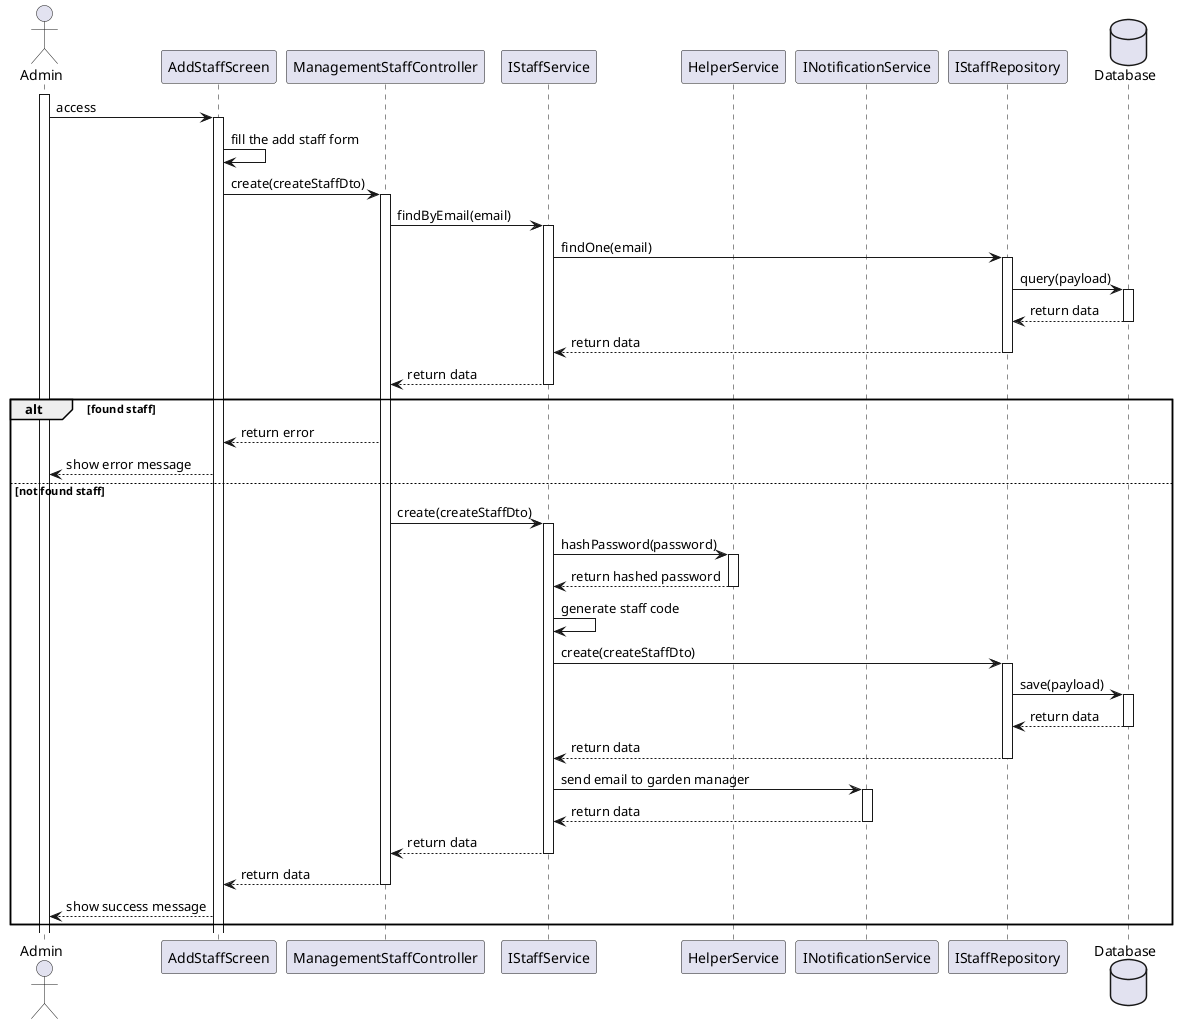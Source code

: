@startuml

actor Admin
participant AddStaffScreen
participant ManagementStaffController
participant IStaffService
participant HelperService
participant INotificationService
participant IStaffRepository
database Database

activate Admin
Admin -> AddStaffScreen: access
activate AddStaffScreen
AddStaffScreen -> AddStaffScreen: fill the add staff form
AddStaffScreen -> ManagementStaffController: create(createStaffDto)
activate ManagementStaffController
ManagementStaffController -> IStaffService: findByEmail(email)
activate IStaffService
IStaffService -> IStaffRepository: findOne(email)
activate IStaffRepository
IStaffRepository -> Database: query(payload)
activate Database
Database --> IStaffRepository: return data
deactivate Database
IStaffRepository --> IStaffService: return data
deactivate IStaffRepository
IStaffService --> ManagementStaffController: return data
deactivate IStaffService
alt found staff
    ManagementStaffController --> AddStaffScreen: return error
    AddStaffScreen --> Admin: show error message
else not found staff
    ManagementStaffController -> IStaffService: create(createStaffDto)
    activate IStaffService
    IStaffService -> HelperService: hashPassword(password)
    activate HelperService
    HelperService --> IStaffService: return hashed password
    deactivate HelperService
    IStaffService -> IStaffService: generate staff code
    IStaffService -> IStaffRepository: create(createStaffDto)
    activate IStaffRepository
    IStaffRepository -> Database: save(payload)
    activate Database
    Database --> IStaffRepository: return data
    deactivate Database
    IStaffRepository --> IStaffService: return data
    deactivate IStaffRepository
    IStaffService -> INotificationService: send email to garden manager
    activate INotificationService
    INotificationService --> IStaffService: return data
    deactivate INotificationService
    IStaffService --> ManagementStaffController: return data
    deactivate IStaffService
    ManagementStaffController --> AddStaffScreen: return data
    deactivate ManagementStaffController
    AddStaffScreen --> Admin: show success message
end

@enduml